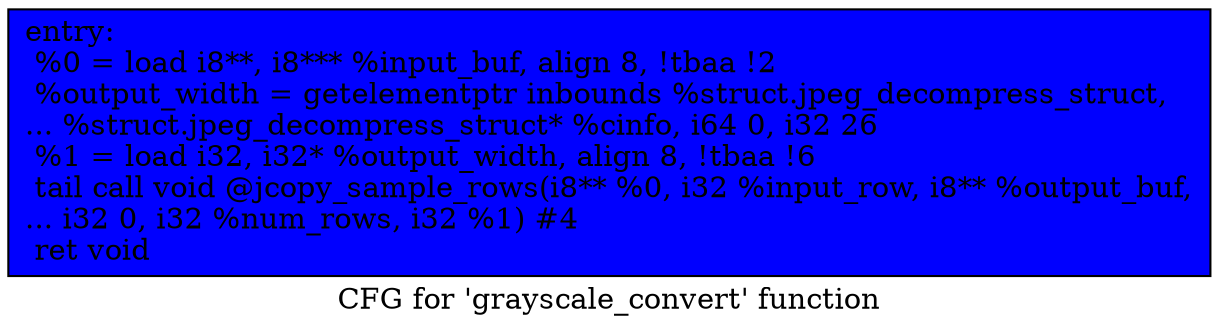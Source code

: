 digraph "CFG for 'grayscale_convert' function" {
	label="CFG for 'grayscale_convert' function";

	Node0x6706200 [shape=record, style = filled, fillcolor = blue,  style = filled, fillcolor = blue, label="{entry:\l  %0 = load i8**, i8*** %input_buf, align 8, !tbaa !2\l  %output_width = getelementptr inbounds %struct.jpeg_decompress_struct,\l... %struct.jpeg_decompress_struct* %cinfo, i64 0, i32 26\l  %1 = load i32, i32* %output_width, align 8, !tbaa !6\l  tail call void @jcopy_sample_rows(i8** %0, i32 %input_row, i8** %output_buf,\l... i32 0, i32 %num_rows, i32 %1) #4\l  ret void\l}"];
}
